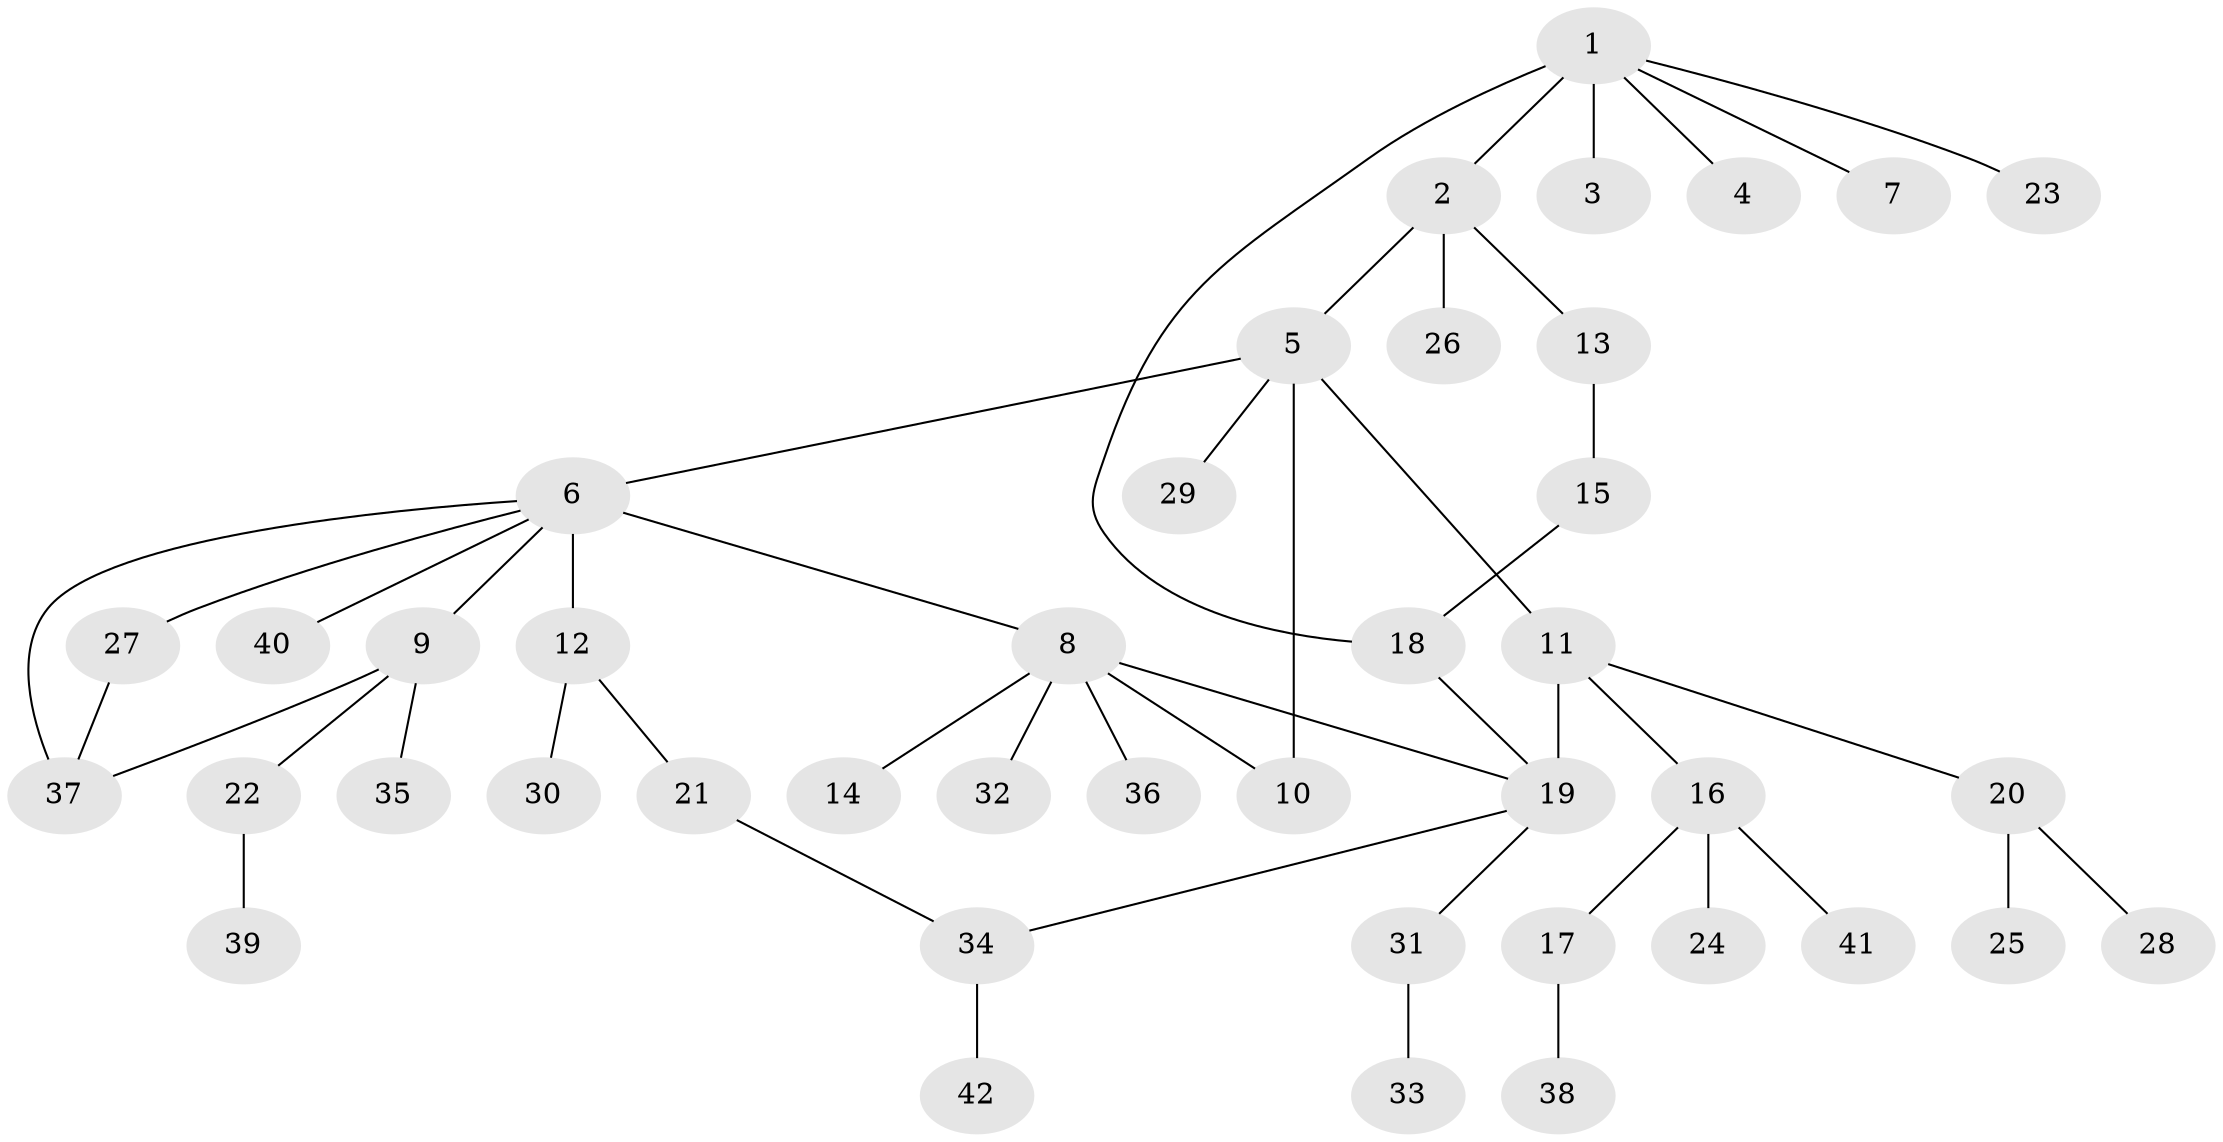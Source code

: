 // original degree distribution, {12: 0.01904761904761905, 9: 0.01904761904761905, 1: 0.6095238095238096, 2: 0.22857142857142856, 19: 0.009523809523809525, 7: 0.009523809523809525, 5: 0.02857142857142857, 4: 0.047619047619047616, 3: 0.02857142857142857}
// Generated by graph-tools (version 1.1) at 2025/50/03/04/25 22:50:40]
// undirected, 42 vertices, 48 edges
graph export_dot {
  node [color=gray90,style=filled];
  1;
  2;
  3;
  4;
  5;
  6;
  7;
  8;
  9;
  10;
  11;
  12;
  13;
  14;
  15;
  16;
  17;
  18;
  19;
  20;
  21;
  22;
  23;
  24;
  25;
  26;
  27;
  28;
  29;
  30;
  31;
  32;
  33;
  34;
  35;
  36;
  37;
  38;
  39;
  40;
  41;
  42;
  1 -- 2 [weight=1.0];
  1 -- 3 [weight=6.0];
  1 -- 4 [weight=1.0];
  1 -- 7 [weight=1.0];
  1 -- 18 [weight=1.0];
  1 -- 23 [weight=1.0];
  2 -- 5 [weight=1.0];
  2 -- 13 [weight=1.0];
  2 -- 26 [weight=5.0];
  5 -- 6 [weight=1.0];
  5 -- 10 [weight=4.0];
  5 -- 11 [weight=1.0];
  5 -- 29 [weight=1.0];
  6 -- 8 [weight=1.0];
  6 -- 9 [weight=1.0];
  6 -- 12 [weight=11.0];
  6 -- 27 [weight=1.0];
  6 -- 37 [weight=2.0];
  6 -- 40 [weight=1.0];
  8 -- 10 [weight=1.0];
  8 -- 14 [weight=1.0];
  8 -- 19 [weight=1.0];
  8 -- 32 [weight=1.0];
  8 -- 36 [weight=1.0];
  9 -- 22 [weight=1.0];
  9 -- 35 [weight=1.0];
  9 -- 37 [weight=1.0];
  11 -- 16 [weight=1.0];
  11 -- 19 [weight=8.0];
  11 -- 20 [weight=1.0];
  12 -- 21 [weight=1.0];
  12 -- 30 [weight=1.0];
  13 -- 15 [weight=2.0];
  15 -- 18 [weight=1.0];
  16 -- 17 [weight=1.0];
  16 -- 24 [weight=1.0];
  16 -- 41 [weight=1.0];
  17 -- 38 [weight=1.0];
  18 -- 19 [weight=1.0];
  19 -- 31 [weight=1.0];
  19 -- 34 [weight=1.0];
  20 -- 25 [weight=1.0];
  20 -- 28 [weight=1.0];
  21 -- 34 [weight=1.0];
  22 -- 39 [weight=3.0];
  27 -- 37 [weight=1.0];
  31 -- 33 [weight=1.0];
  34 -- 42 [weight=1.0];
}
